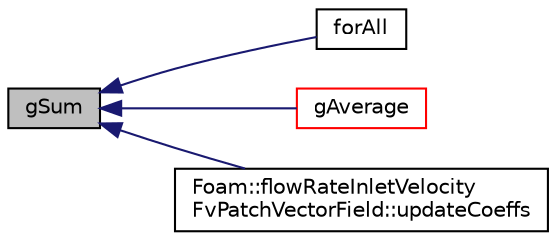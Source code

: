 digraph "gSum"
{
  bgcolor="transparent";
  edge [fontname="Helvetica",fontsize="10",labelfontname="Helvetica",labelfontsize="10"];
  node [fontname="Helvetica",fontsize="10",shape=record];
  rankdir="LR";
  Node1 [label="gSum",height=0.2,width=0.4,color="black", fillcolor="grey75", style="filled" fontcolor="black"];
  Node1 -> Node2 [dir="back",color="midnightblue",fontsize="10",style="solid",fontname="Helvetica"];
  Node2 [label="forAll",height=0.2,width=0.4,color="black",URL="$applications_2solvers_2multiphase_2reactingEulerFoam_2reactingMultiphaseEulerFoam_2CourantNo_8H.html#a3a6dfa236873b1e0df07a723bccf5222"];
  Node1 -> Node3 [dir="back",color="midnightblue",fontsize="10",style="solid",fontname="Helvetica"];
  Node3 [label="gAverage",height=0.2,width=0.4,color="red",URL="$namespaceFoam.html#ab45e56189711a2e5cdd381a0e2b6cc5c"];
  Node1 -> Node4 [dir="back",color="midnightblue",fontsize="10",style="solid",fontname="Helvetica"];
  Node4 [label="Foam::flowRateInletVelocity\lFvPatchVectorField::updateCoeffs",height=0.2,width=0.4,color="black",URL="$classFoam_1_1flowRateInletVelocityFvPatchVectorField.html#a7e24eafac629d3733181cd942d4c902f",tooltip="Update the coefficients associated with the patch field. "];
}
